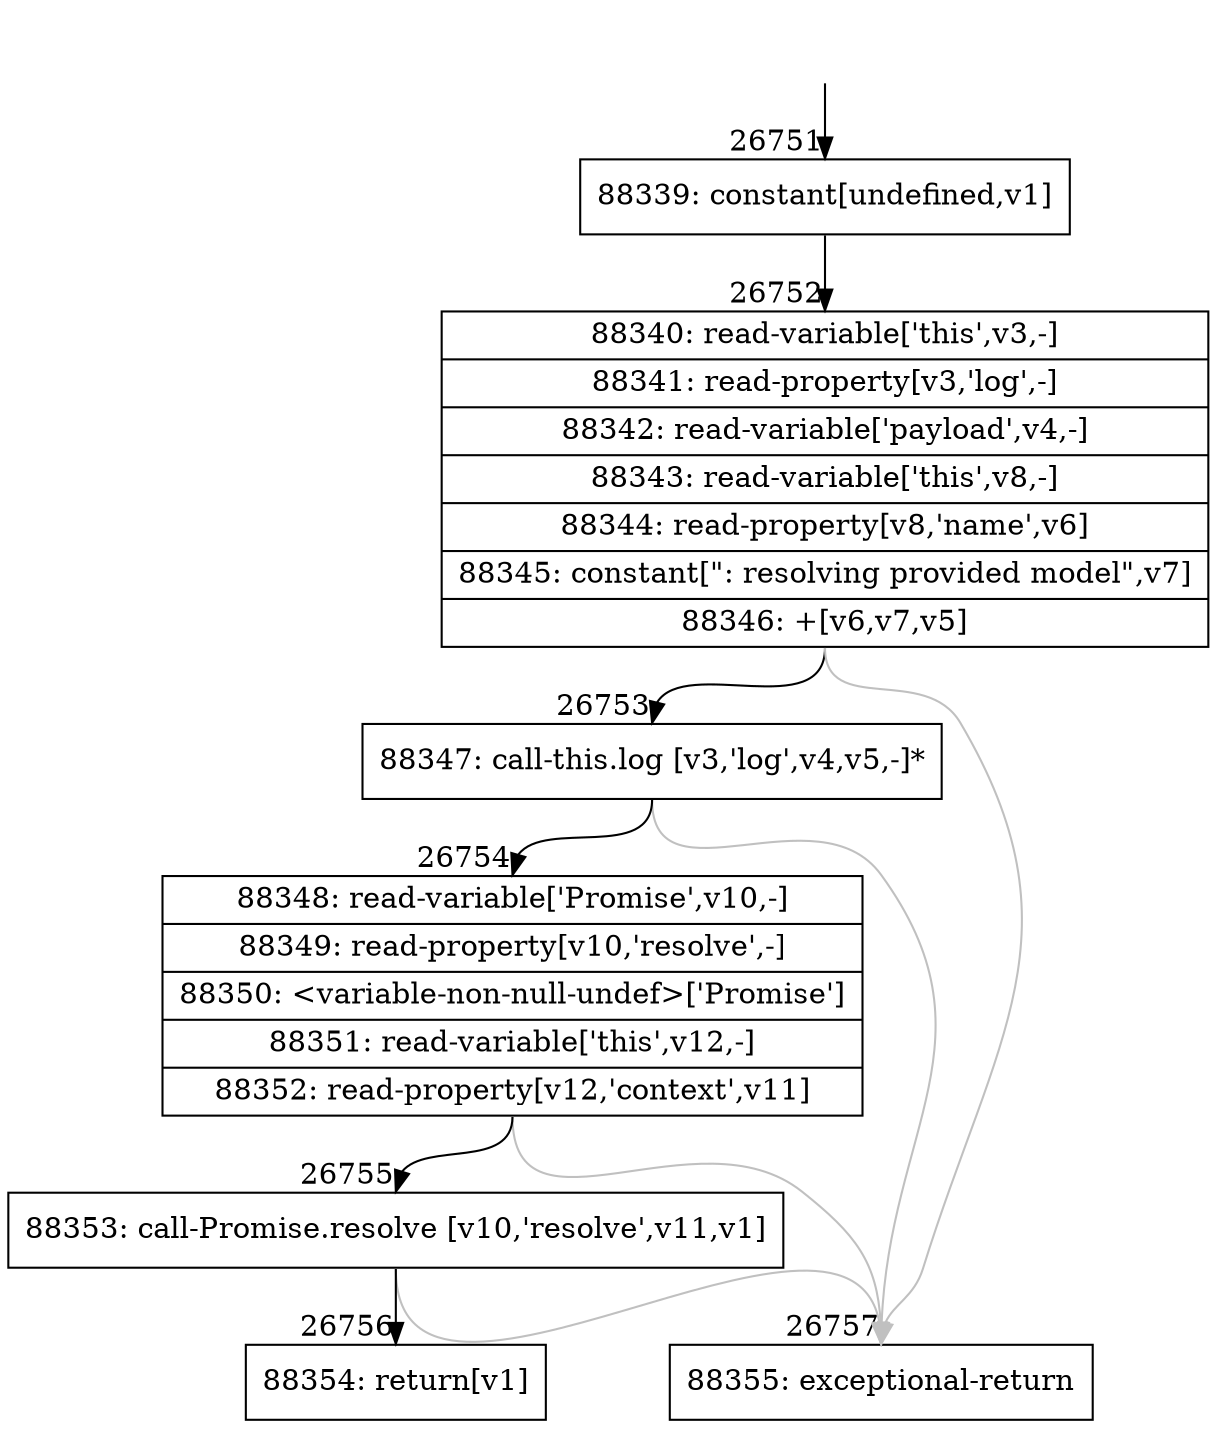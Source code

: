 digraph {
rankdir="TD"
BB_entry2345[shape=none,label=""];
BB_entry2345 -> BB26751 [tailport=s, headport=n, headlabel="    26751"]
BB26751 [shape=record label="{88339: constant[undefined,v1]}" ] 
BB26751 -> BB26752 [tailport=s, headport=n, headlabel="      26752"]
BB26752 [shape=record label="{88340: read-variable['this',v3,-]|88341: read-property[v3,'log',-]|88342: read-variable['payload',v4,-]|88343: read-variable['this',v8,-]|88344: read-property[v8,'name',v6]|88345: constant[\": resolving provided model\",v7]|88346: +[v6,v7,v5]}" ] 
BB26752 -> BB26753 [tailport=s, headport=n, headlabel="      26753"]
BB26752 -> BB26757 [tailport=s, headport=n, color=gray, headlabel="      26757"]
BB26753 [shape=record label="{88347: call-this.log [v3,'log',v4,v5,-]*}" ] 
BB26753 -> BB26754 [tailport=s, headport=n, headlabel="      26754"]
BB26753 -> BB26757 [tailport=s, headport=n, color=gray]
BB26754 [shape=record label="{88348: read-variable['Promise',v10,-]|88349: read-property[v10,'resolve',-]|88350: \<variable-non-null-undef\>['Promise']|88351: read-variable['this',v12,-]|88352: read-property[v12,'context',v11]}" ] 
BB26754 -> BB26755 [tailport=s, headport=n, headlabel="      26755"]
BB26754 -> BB26757 [tailport=s, headport=n, color=gray]
BB26755 [shape=record label="{88353: call-Promise.resolve [v10,'resolve',v11,v1]}" ] 
BB26755 -> BB26756 [tailport=s, headport=n, headlabel="      26756"]
BB26755 -> BB26757 [tailport=s, headport=n, color=gray]
BB26756 [shape=record label="{88354: return[v1]}" ] 
BB26757 [shape=record label="{88355: exceptional-return}" ] 
//#$~ 48388
}
